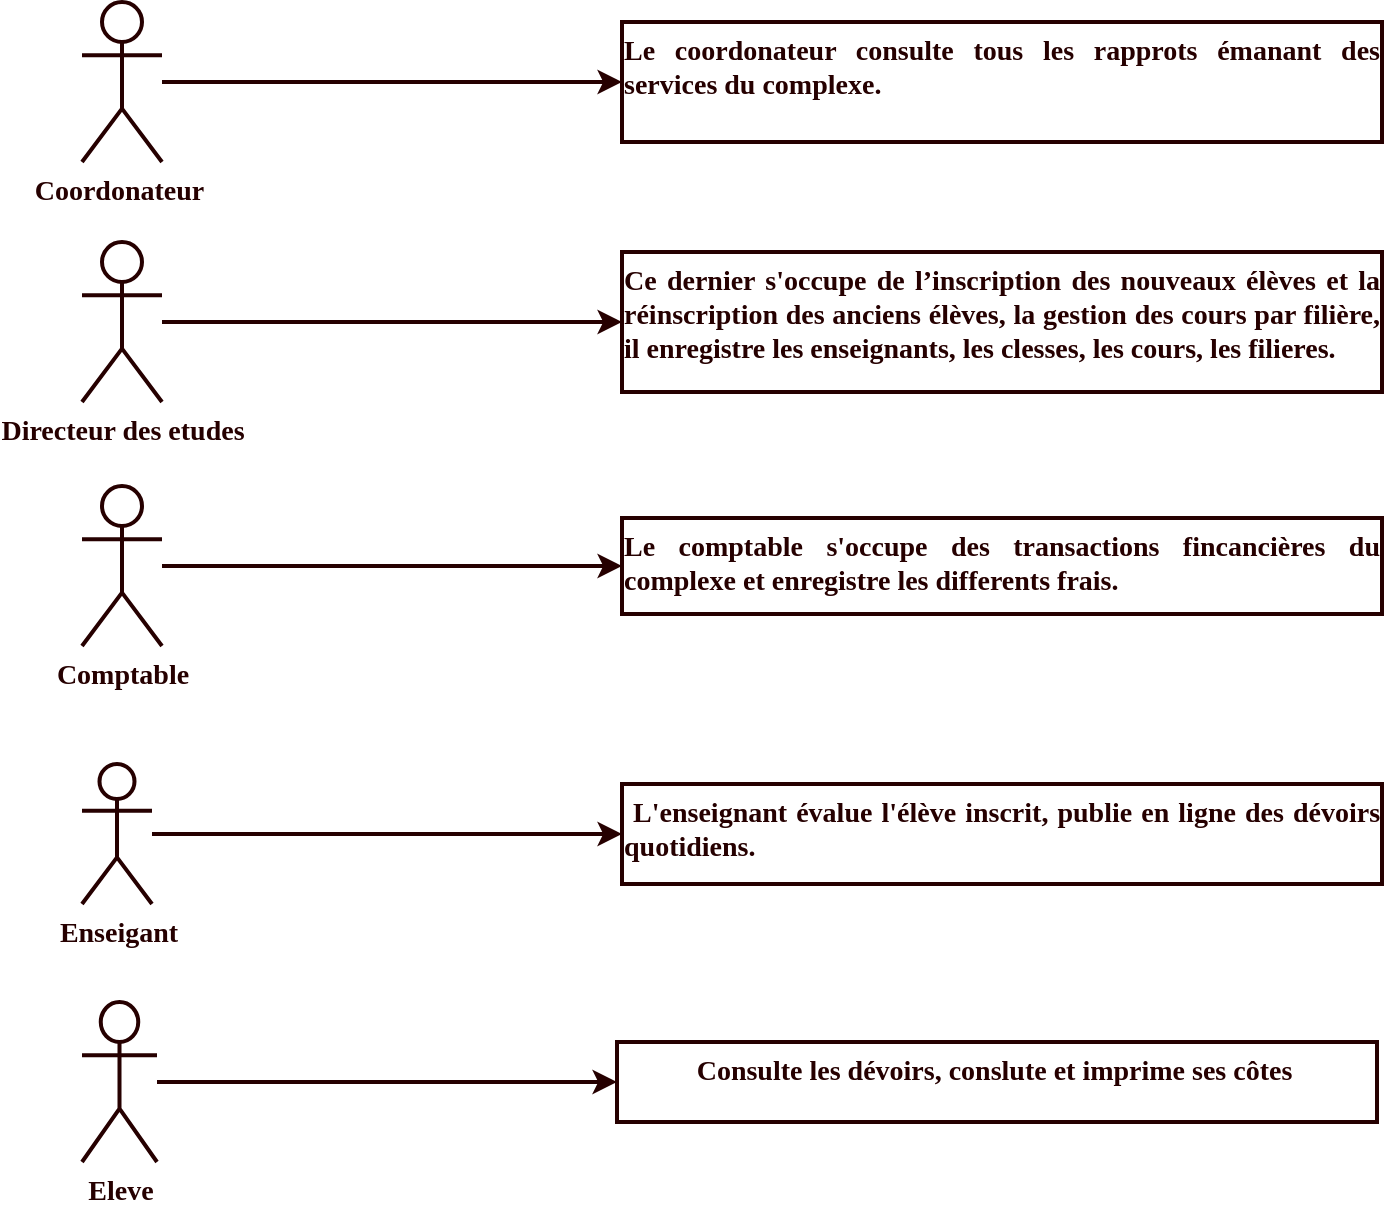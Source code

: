 <mxfile version="24.5.3" type="device">
  <diagram name="Page-1" id="ysK7YwZzjruVai9K_B8a">
    <mxGraphModel dx="989" dy="600" grid="1" gridSize="10" guides="1" tooltips="1" connect="1" arrows="1" fold="1" page="1" pageScale="1" pageWidth="850" pageHeight="1100" math="0" shadow="0">
      <root>
        <mxCell id="0" />
        <mxCell id="1" parent="0" />
        <mxCell id="DQnWD-l-PrUp4RtuBGlh-3" value="" style="edgeStyle=orthogonalEdgeStyle;rounded=0;orthogonalLoop=1;jettySize=auto;html=1;fontColor=#260000;fontStyle=1;fontSize=14;fontFamily=Times New Roman;strokeWidth=2;fillColor=none;strokeColor=#260000;" parent="1" source="DQnWD-l-PrUp4RtuBGlh-1" target="DQnWD-l-PrUp4RtuBGlh-2" edge="1">
          <mxGeometry relative="1" as="geometry" />
        </mxCell>
        <mxCell id="DQnWD-l-PrUp4RtuBGlh-1" value="Coordonateur&amp;nbsp;" style="shape=umlActor;verticalLabelPosition=bottom;verticalAlign=top;html=1;outlineConnect=0;fontStyle=1;fontSize=14;fontFamily=Times New Roman;strokeWidth=2;fillColor=none;strokeColor=#260000;fontColor=#260000;" parent="1" vertex="1">
          <mxGeometry x="80" y="80" width="40" height="80" as="geometry" />
        </mxCell>
        <mxCell id="DQnWD-l-PrUp4RtuBGlh-2" value="&lt;div style=&quot;text-align: justify; font-size: 14px;&quot;&gt;&lt;font style=&quot;font-size: 14px;&quot;&gt;&lt;font style=&quot;font-size: 14px;&quot;&gt;&lt;span style=&quot;background-color: initial; font-size: 14px;&quot;&gt;Le coordonateur consulte tous les rapprots émanant des services du complexe.&lt;/span&gt;&lt;/font&gt;&lt;/font&gt;&lt;/div&gt;&lt;p class=&quot;MsoListParagraph&quot; style=&quot;margin-left: 39.75pt; text-indent: -0.25in; line-height: 115%; font-size: 14px;&quot;&gt;&lt;span lang=&quot;FR&quot; style=&quot;font-size: 14px; line-height: 115%;&quot;&gt;&lt;/span&gt;&lt;/p&gt;" style="whiteSpace=wrap;html=1;verticalAlign=top;align=center;fontStyle=1;fontSize=14;fontFamily=Times New Roman;strokeWidth=2;fillColor=none;strokeColor=#260000;fontColor=#260000;" parent="1" vertex="1">
          <mxGeometry x="350" y="90" width="380" height="60" as="geometry" />
        </mxCell>
        <mxCell id="DQnWD-l-PrUp4RtuBGlh-6" value="" style="edgeStyle=orthogonalEdgeStyle;rounded=0;orthogonalLoop=1;jettySize=auto;html=1;fontColor=#260000;fontStyle=1;fontSize=14;fontFamily=Times New Roman;strokeWidth=2;fillColor=none;strokeColor=#260000;" parent="1" source="DQnWD-l-PrUp4RtuBGlh-4" target="DQnWD-l-PrUp4RtuBGlh-5" edge="1">
          <mxGeometry relative="1" as="geometry" />
        </mxCell>
        <mxCell id="DQnWD-l-PrUp4RtuBGlh-4" value="Directeur des etudes" style="shape=umlActor;verticalLabelPosition=bottom;verticalAlign=top;html=1;outlineConnect=0;fontStyle=1;fontSize=14;fontFamily=Times New Roman;strokeWidth=2;fillColor=none;strokeColor=#260000;fontColor=#260000;" parent="1" vertex="1">
          <mxGeometry x="80" y="200" width="40" height="80" as="geometry" />
        </mxCell>
        <mxCell id="DQnWD-l-PrUp4RtuBGlh-5" value="&lt;div style=&quot;text-align: justify; font-size: 14px;&quot;&gt;&lt;font style=&quot;font-size: 14px;&quot;&gt;&lt;span style=&quot;background-color: initial; font-size: 14px;&quot;&gt;Ce dernier s&#39;occupe de&amp;nbsp;&lt;/span&gt;&lt;span lang=&quot;FR&quot; style=&quot;background-color: initial; line-height: 107%; font-size: 14px;&quot;&gt;&lt;font style=&quot;font-size: 14px;&quot;&gt;&lt;font style=&quot;font-size: 14px;&quot;&gt;l’inscription des nouveaux élèves et la &lt;/font&gt;&lt;font style=&quot;font-size: 14px;&quot;&gt;réinscription des anciens élèves,&amp;nbsp;&lt;/font&gt;&lt;/font&gt;&lt;/span&gt;&lt;/font&gt;&lt;span style=&quot;background-color: initial; text-align: center; font-size: 14px;&quot;&gt;&lt;font style=&quot;font-size: 14px;&quot;&gt;la gestion des cours par filière, il enregistre les enseignants, les clesses, les cours, les filieres.&lt;/font&gt;&lt;/span&gt;&lt;/div&gt;" style="whiteSpace=wrap;html=1;verticalAlign=top;fontStyle=1;fontSize=14;fontFamily=Times New Roman;strokeWidth=2;fillColor=none;strokeColor=#260000;fontColor=#260000;" parent="1" vertex="1">
          <mxGeometry x="350" y="205" width="380" height="70" as="geometry" />
        </mxCell>
        <mxCell id="DQnWD-l-PrUp4RtuBGlh-11" value="" style="edgeStyle=orthogonalEdgeStyle;rounded=0;orthogonalLoop=1;jettySize=auto;html=1;fontColor=#260000;fontStyle=1;fontSize=14;fontFamily=Times New Roman;strokeWidth=2;fillColor=none;strokeColor=#260000;" parent="1" source="DQnWD-l-PrUp4RtuBGlh-9" target="DQnWD-l-PrUp4RtuBGlh-10" edge="1">
          <mxGeometry relative="1" as="geometry" />
        </mxCell>
        <mxCell id="DQnWD-l-PrUp4RtuBGlh-9" value="Comptable" style="shape=umlActor;verticalLabelPosition=bottom;verticalAlign=top;html=1;outlineConnect=0;fontStyle=1;fontSize=14;fontFamily=Times New Roman;strokeWidth=2;fillColor=none;strokeColor=#260000;fontColor=#260000;" parent="1" vertex="1">
          <mxGeometry x="80" y="322" width="40" height="80" as="geometry" />
        </mxCell>
        <mxCell id="DQnWD-l-PrUp4RtuBGlh-10" value="&lt;div style=&quot;text-align: justify; font-size: 14px;&quot;&gt;&lt;span style=&quot;background-color: initial; font-size: 14px;&quot;&gt;Le comptable s&#39;occupe des transactions fincancières du complexe et enregistre les differents frais.&lt;/span&gt;&lt;/div&gt;&lt;div style=&quot;text-align: justify; font-size: 14px;&quot;&gt;&lt;br style=&quot;font-size: 14px;&quot;&gt;&lt;/div&gt;&lt;div style=&quot;text-align: justify; font-size: 14px;&quot;&gt;&lt;br style=&quot;font-size: 14px;&quot;&gt;&lt;/div&gt;" style="whiteSpace=wrap;html=1;verticalAlign=top;fontFamily=Times New Roman;fontStyle=1;fontSize=14;strokeWidth=2;fillColor=none;strokeColor=#260000;fontColor=#260000;" parent="1" vertex="1">
          <mxGeometry x="350" y="338" width="380" height="48" as="geometry" />
        </mxCell>
        <mxCell id="DQnWD-l-PrUp4RtuBGlh-13" value="Enseigant" style="shape=umlActor;verticalLabelPosition=bottom;verticalAlign=top;html=1;outlineConnect=0;fontStyle=1;fontSize=14;fontFamily=Times New Roman;strokeWidth=2;fillColor=none;strokeColor=#260000;fontColor=#260000;" parent="1" vertex="1">
          <mxGeometry x="80" y="461" width="35" height="70" as="geometry" />
        </mxCell>
        <mxCell id="DQnWD-l-PrUp4RtuBGlh-14" value="&lt;div style=&quot;text-align: justify; font-size: 14px;&quot;&gt;&lt;font style=&quot;background-color: initial;&quot;&gt;&amp;nbsp;&lt;/font&gt;&lt;span style=&quot;background-color: initial;&quot;&gt;L&#39;enseignant évalue l&#39;élève inscrit, publie&amp;nbsp;&lt;/span&gt;&lt;span style=&quot;background-color: initial; text-align: center;&quot;&gt;en ligne des dévoirs quotidiens.&lt;/span&gt;&lt;font style=&quot;background-color: initial;&quot;&gt;&amp;nbsp;&lt;/font&gt;&lt;font style=&quot;background-color: initial;&quot;&gt;&amp;nbsp;&lt;/font&gt;&lt;br&gt;&lt;/div&gt;&lt;div style=&quot;text-align: justify; font-size: 14px;&quot;&gt;&lt;font style=&quot;font-size: 14px;&quot;&gt;&lt;br style=&quot;font-size: 14px;&quot;&gt;&lt;/font&gt;&lt;/div&gt;&lt;div style=&quot;text-align: justify; font-size: 14px;&quot;&gt;&lt;br style=&quot;font-size: 14px;&quot;&gt;&lt;/div&gt;" style="whiteSpace=wrap;html=1;verticalAlign=top;fontStyle=1;fontSize=14;fontFamily=Times New Roman;strokeWidth=2;fillColor=none;strokeColor=#260000;fontColor=#260000;" parent="1" vertex="1">
          <mxGeometry x="350" y="471" width="380" height="50" as="geometry" />
        </mxCell>
        <mxCell id="DQnWD-l-PrUp4RtuBGlh-20" value="" style="edgeStyle=orthogonalEdgeStyle;rounded=0;orthogonalLoop=1;jettySize=auto;html=1;fontColor=#260000;fontStyle=1;fontSize=14;fontFamily=Times New Roman;strokeWidth=2;fillColor=none;strokeColor=#260000;" parent="1" source="DQnWD-l-PrUp4RtuBGlh-16" target="DQnWD-l-PrUp4RtuBGlh-19" edge="1">
          <mxGeometry relative="1" as="geometry" />
        </mxCell>
        <mxCell id="DQnWD-l-PrUp4RtuBGlh-16" value="Eleve" style="shape=umlActor;verticalLabelPosition=bottom;verticalAlign=top;html=1;outlineConnect=0;fontStyle=1;fontSize=14;fontFamily=Times New Roman;strokeWidth=2;fillColor=none;strokeColor=#260000;fontColor=#260000;" parent="1" vertex="1">
          <mxGeometry x="80" y="580" width="37.5" height="80" as="geometry" />
        </mxCell>
        <mxCell id="DQnWD-l-PrUp4RtuBGlh-19" value="&lt;div style=&quot;text-align: justify; font-size: 14px;&quot;&gt;&lt;span style=&quot;background-color: initial; font-size: 14px;&quot;&gt;&lt;font style=&quot;font-size: 14px;&quot;&gt;Consulte les dévoirs, conslute et imprime ses côtes&amp;nbsp;&lt;/font&gt;&lt;/span&gt;&lt;/div&gt;" style="whiteSpace=wrap;html=1;verticalAlign=top;fontStyle=1;fontSize=14;fontFamily=Times New Roman;strokeWidth=2;fillColor=none;strokeColor=#260000;fontColor=#260000;" parent="1" vertex="1">
          <mxGeometry x="347.5" y="600" width="380" height="40" as="geometry" />
        </mxCell>
        <mxCell id="urRKKmRZj1warrlnzHka-1" value="" style="endArrow=classic;html=1;rounded=0;entryX=0;entryY=0.5;entryDx=0;entryDy=0;strokeWidth=2;fillColor=none;strokeColor=#260000;fontColor=#260000;fontFamily=Times New Roman;" parent="1" source="DQnWD-l-PrUp4RtuBGlh-13" target="DQnWD-l-PrUp4RtuBGlh-14" edge="1">
          <mxGeometry width="50" height="50" relative="1" as="geometry">
            <mxPoint x="120" y="500" as="sourcePoint" />
            <mxPoint x="340" y="500" as="targetPoint" />
          </mxGeometry>
        </mxCell>
      </root>
    </mxGraphModel>
  </diagram>
</mxfile>
